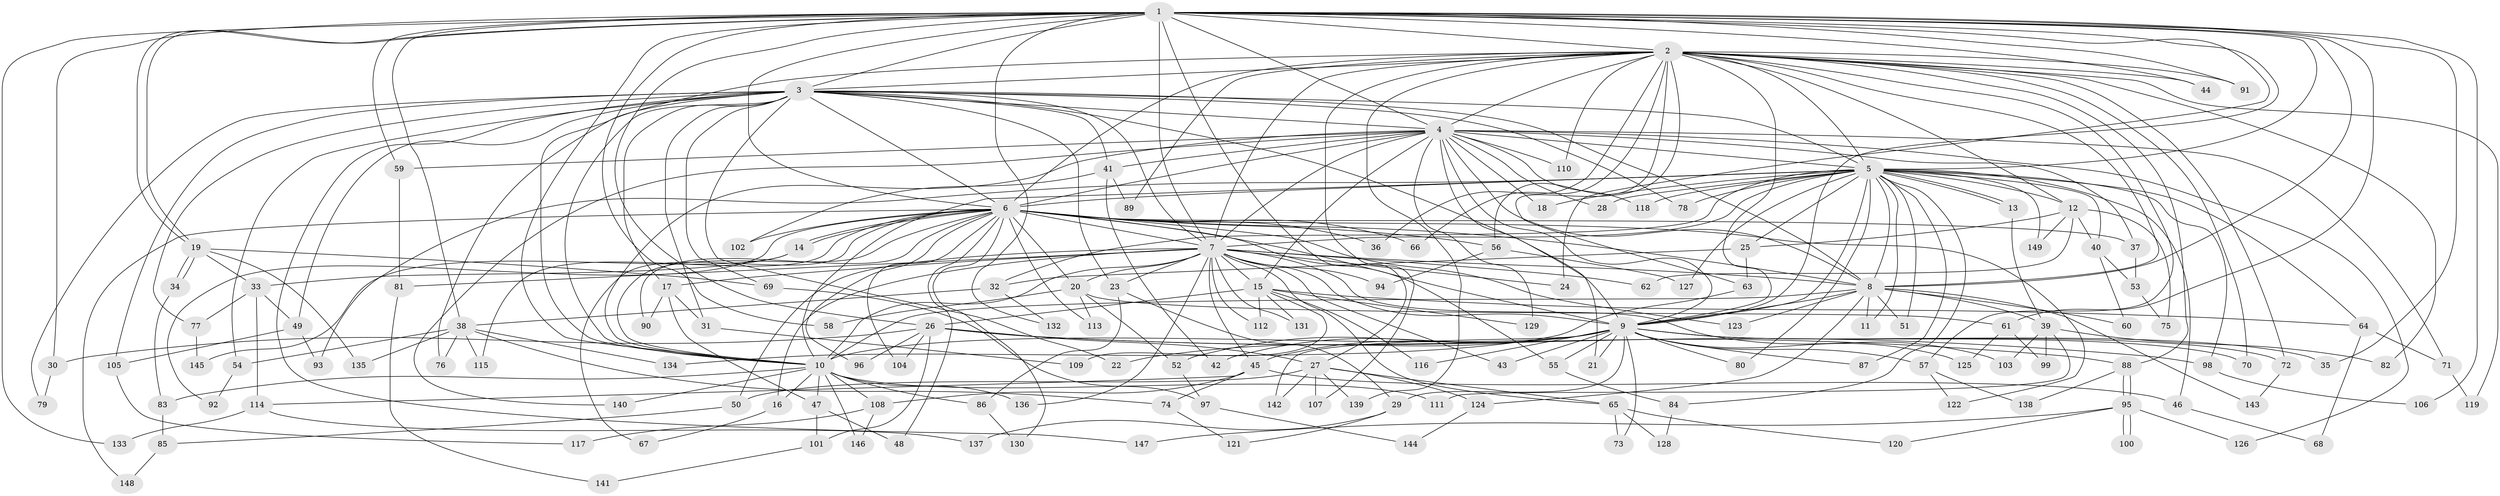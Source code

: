 // coarse degree distribution, {31: 0.008547008547008548, 25: 0.017094017094017096, 22: 0.008547008547008548, 19: 0.008547008547008548, 28: 0.008547008547008548, 29: 0.008547008547008548, 24: 0.008547008547008548, 17: 0.008547008547008548, 2: 0.5213675213675214, 7: 0.03418803418803419, 3: 0.19658119658119658, 4: 0.07692307692307693, 8: 0.017094017094017096, 5: 0.02564102564102564, 6: 0.03418803418803419, 11: 0.008547008547008548, 9: 0.008547008547008548}
// Generated by graph-tools (version 1.1) at 2025/51/02/27/25 19:51:45]
// undirected, 149 vertices, 323 edges
graph export_dot {
graph [start="1"]
  node [color=gray90,style=filled];
  1;
  2;
  3;
  4;
  5;
  6;
  7;
  8;
  9;
  10;
  11;
  12;
  13;
  14;
  15;
  16;
  17;
  18;
  19;
  20;
  21;
  22;
  23;
  24;
  25;
  26;
  27;
  28;
  29;
  30;
  31;
  32;
  33;
  34;
  35;
  36;
  37;
  38;
  39;
  40;
  41;
  42;
  43;
  44;
  45;
  46;
  47;
  48;
  49;
  50;
  51;
  52;
  53;
  54;
  55;
  56;
  57;
  58;
  59;
  60;
  61;
  62;
  63;
  64;
  65;
  66;
  67;
  68;
  69;
  70;
  71;
  72;
  73;
  74;
  75;
  76;
  77;
  78;
  79;
  80;
  81;
  82;
  83;
  84;
  85;
  86;
  87;
  88;
  89;
  90;
  91;
  92;
  93;
  94;
  95;
  96;
  97;
  98;
  99;
  100;
  101;
  102;
  103;
  104;
  105;
  106;
  107;
  108;
  109;
  110;
  111;
  112;
  113;
  114;
  115;
  116;
  117;
  118;
  119;
  120;
  121;
  122;
  123;
  124;
  125;
  126;
  127;
  128;
  129;
  130;
  131;
  132;
  133;
  134;
  135;
  136;
  137;
  138;
  139;
  140;
  141;
  142;
  143;
  144;
  145;
  146;
  147;
  148;
  149;
  1 -- 2;
  1 -- 3;
  1 -- 4;
  1 -- 5;
  1 -- 6;
  1 -- 7;
  1 -- 8;
  1 -- 9;
  1 -- 10;
  1 -- 19;
  1 -- 19;
  1 -- 24;
  1 -- 26;
  1 -- 27;
  1 -- 30;
  1 -- 35;
  1 -- 38;
  1 -- 44;
  1 -- 58;
  1 -- 59;
  1 -- 61;
  1 -- 91;
  1 -- 106;
  1 -- 132;
  1 -- 133;
  2 -- 3;
  2 -- 4;
  2 -- 5;
  2 -- 6;
  2 -- 7;
  2 -- 8;
  2 -- 9;
  2 -- 10;
  2 -- 12;
  2 -- 36;
  2 -- 44;
  2 -- 56;
  2 -- 57;
  2 -- 63;
  2 -- 66;
  2 -- 70;
  2 -- 72;
  2 -- 82;
  2 -- 88;
  2 -- 89;
  2 -- 91;
  2 -- 107;
  2 -- 110;
  2 -- 119;
  2 -- 139;
  3 -- 4;
  3 -- 5;
  3 -- 6;
  3 -- 7;
  3 -- 8;
  3 -- 9;
  3 -- 10;
  3 -- 17;
  3 -- 22;
  3 -- 23;
  3 -- 31;
  3 -- 41;
  3 -- 49;
  3 -- 54;
  3 -- 69;
  3 -- 76;
  3 -- 77;
  3 -- 78;
  3 -- 79;
  3 -- 105;
  3 -- 147;
  4 -- 5;
  4 -- 6;
  4 -- 7;
  4 -- 8;
  4 -- 9;
  4 -- 10;
  4 -- 15;
  4 -- 18;
  4 -- 21;
  4 -- 28;
  4 -- 37;
  4 -- 41;
  4 -- 59;
  4 -- 71;
  4 -- 110;
  4 -- 118;
  4 -- 126;
  4 -- 129;
  4 -- 140;
  5 -- 6;
  5 -- 7;
  5 -- 8;
  5 -- 9;
  5 -- 10;
  5 -- 11;
  5 -- 12;
  5 -- 13;
  5 -- 13;
  5 -- 18;
  5 -- 25;
  5 -- 28;
  5 -- 32;
  5 -- 40;
  5 -- 46;
  5 -- 51;
  5 -- 64;
  5 -- 78;
  5 -- 80;
  5 -- 84;
  5 -- 87;
  5 -- 93;
  5 -- 98;
  5 -- 118;
  5 -- 127;
  5 -- 149;
  6 -- 7;
  6 -- 8;
  6 -- 9;
  6 -- 10;
  6 -- 14;
  6 -- 14;
  6 -- 20;
  6 -- 36;
  6 -- 37;
  6 -- 48;
  6 -- 55;
  6 -- 56;
  6 -- 66;
  6 -- 67;
  6 -- 90;
  6 -- 92;
  6 -- 96;
  6 -- 102;
  6 -- 104;
  6 -- 113;
  6 -- 115;
  6 -- 122;
  6 -- 123;
  6 -- 130;
  6 -- 148;
  7 -- 8;
  7 -- 9;
  7 -- 10;
  7 -- 15;
  7 -- 16;
  7 -- 17;
  7 -- 20;
  7 -- 23;
  7 -- 24;
  7 -- 43;
  7 -- 45;
  7 -- 50;
  7 -- 62;
  7 -- 65;
  7 -- 81;
  7 -- 94;
  7 -- 103;
  7 -- 112;
  7 -- 131;
  7 -- 136;
  8 -- 9;
  8 -- 10;
  8 -- 11;
  8 -- 39;
  8 -- 51;
  8 -- 60;
  8 -- 123;
  8 -- 124;
  8 -- 143;
  9 -- 10;
  9 -- 21;
  9 -- 22;
  9 -- 29;
  9 -- 35;
  9 -- 42;
  9 -- 43;
  9 -- 45;
  9 -- 52;
  9 -- 55;
  9 -- 57;
  9 -- 70;
  9 -- 72;
  9 -- 73;
  9 -- 80;
  9 -- 87;
  9 -- 116;
  9 -- 125;
  9 -- 142;
  10 -- 16;
  10 -- 47;
  10 -- 83;
  10 -- 86;
  10 -- 108;
  10 -- 111;
  10 -- 136;
  10 -- 140;
  10 -- 146;
  12 -- 25;
  12 -- 40;
  12 -- 62;
  12 -- 75;
  12 -- 149;
  13 -- 39;
  14 -- 33;
  14 -- 145;
  15 -- 26;
  15 -- 64;
  15 -- 109;
  15 -- 112;
  15 -- 116;
  15 -- 129;
  15 -- 131;
  16 -- 67;
  17 -- 31;
  17 -- 47;
  17 -- 90;
  19 -- 33;
  19 -- 34;
  19 -- 34;
  19 -- 69;
  19 -- 135;
  20 -- 52;
  20 -- 58;
  20 -- 61;
  20 -- 113;
  23 -- 29;
  23 -- 86;
  25 -- 32;
  25 -- 63;
  26 -- 27;
  26 -- 30;
  26 -- 88;
  26 -- 96;
  26 -- 98;
  26 -- 101;
  26 -- 104;
  27 -- 50;
  27 -- 65;
  27 -- 107;
  27 -- 124;
  27 -- 139;
  27 -- 142;
  29 -- 121;
  29 -- 137;
  30 -- 79;
  31 -- 109;
  32 -- 38;
  32 -- 132;
  33 -- 49;
  33 -- 77;
  33 -- 114;
  34 -- 83;
  37 -- 53;
  38 -- 54;
  38 -- 74;
  38 -- 76;
  38 -- 115;
  38 -- 134;
  38 -- 135;
  39 -- 82;
  39 -- 99;
  39 -- 103;
  39 -- 111;
  40 -- 53;
  40 -- 60;
  41 -- 42;
  41 -- 89;
  41 -- 102;
  45 -- 46;
  45 -- 74;
  45 -- 108;
  45 -- 114;
  46 -- 68;
  47 -- 48;
  47 -- 101;
  49 -- 93;
  49 -- 105;
  50 -- 85;
  52 -- 97;
  53 -- 75;
  54 -- 92;
  55 -- 84;
  56 -- 94;
  56 -- 127;
  57 -- 122;
  57 -- 138;
  59 -- 81;
  61 -- 99;
  61 -- 125;
  63 -- 134;
  64 -- 68;
  64 -- 71;
  65 -- 73;
  65 -- 120;
  65 -- 128;
  69 -- 97;
  71 -- 119;
  72 -- 143;
  74 -- 121;
  77 -- 145;
  81 -- 141;
  83 -- 85;
  84 -- 128;
  85 -- 148;
  86 -- 130;
  88 -- 95;
  88 -- 95;
  88 -- 138;
  95 -- 100;
  95 -- 100;
  95 -- 120;
  95 -- 126;
  95 -- 147;
  97 -- 144;
  98 -- 106;
  101 -- 141;
  105 -- 117;
  108 -- 117;
  108 -- 146;
  114 -- 133;
  114 -- 137;
  124 -- 144;
}
